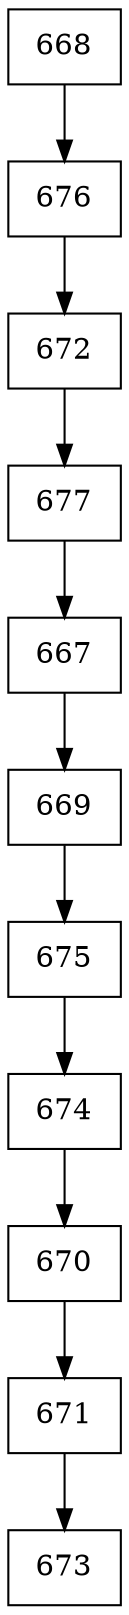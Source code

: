 digraph G {
  node [shape=record];
  node0 [label="{668}"];
  node0 -> node1;
  node1 [label="{676}"];
  node1 -> node2;
  node2 [label="{672}"];
  node2 -> node3;
  node3 [label="{677}"];
  node3 -> node4;
  node4 [label="{667}"];
  node4 -> node5;
  node5 [label="{669}"];
  node5 -> node6;
  node6 [label="{675}"];
  node6 -> node7;
  node7 [label="{674}"];
  node7 -> node8;
  node8 [label="{670}"];
  node8 -> node9;
  node9 [label="{671}"];
  node9 -> node10;
  node10 [label="{673}"];
}
